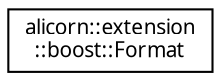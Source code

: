 digraph "Иерархия классов. Графический вид."
{
 // INTERACTIVE_SVG=YES
  edge [fontname="Verdana",fontsize="10",labelfontname="Verdana",labelfontsize="10"];
  node [fontname="Verdana",fontsize="10",shape=record];
  rankdir="LR";
  Node1 [label="alicorn::extension\l::boost::Format",height=0.2,width=0.4,color="black", fillcolor="white", style="filled",URL="$a00090.html",tooltip="Класс входит в Проект Boost   Обертка над boost::format для работы с классом alicorn::extension::std:..."];
}
